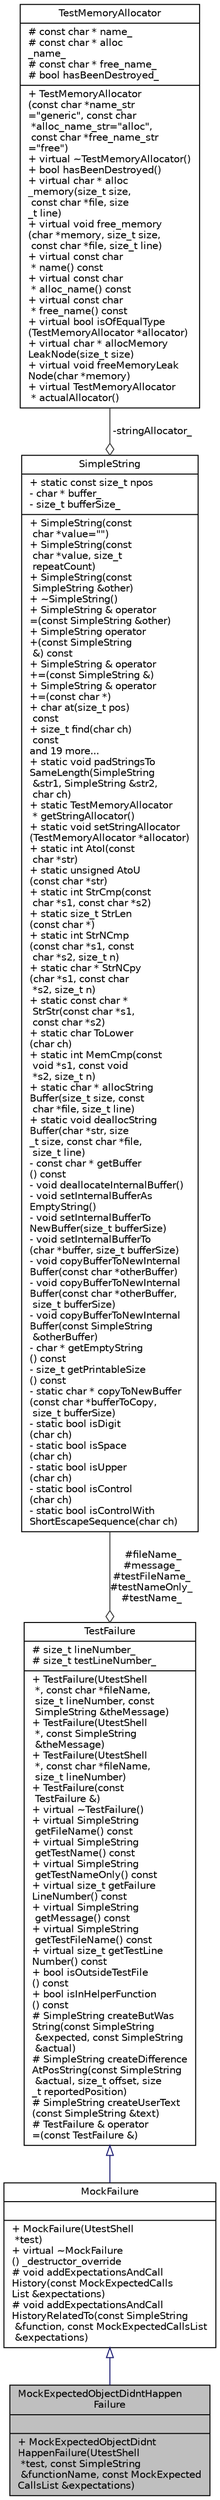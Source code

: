 digraph "MockExpectedObjectDidntHappenFailure"
{
 // LATEX_PDF_SIZE
  edge [fontname="Helvetica",fontsize="10",labelfontname="Helvetica",labelfontsize="10"];
  node [fontname="Helvetica",fontsize="10",shape=record];
  Node1 [label="{MockExpectedObjectDidntHappen\lFailure\n||+  MockExpectedObjectDidnt\lHappenFailure(UtestShell\l *test, const SimpleString\l &functionName, const MockExpected\lCallsList &expectations)\l}",height=0.2,width=0.4,color="black", fillcolor="grey75", style="filled", fontcolor="black",tooltip=" "];
  Node2 -> Node1 [dir="back",color="midnightblue",fontsize="10",style="solid",arrowtail="onormal",fontname="Helvetica"];
  Node2 [label="{MockFailure\n||+  MockFailure(UtestShell\l *test)\l+ virtual ~MockFailure\l() _destructor_override\l# void addExpectationsAndCall\lHistory(const MockExpectedCalls\lList &expectations)\l# void addExpectationsAndCall\lHistoryRelatedTo(const SimpleString\l &function, const MockExpectedCallsList\l &expectations)\l}",height=0.2,width=0.4,color="black", fillcolor="white", style="filled",URL="$classMockFailure.html",tooltip=" "];
  Node3 -> Node2 [dir="back",color="midnightblue",fontsize="10",style="solid",arrowtail="onormal",fontname="Helvetica"];
  Node3 [label="{TestFailure\n|# size_t lineNumber_\l# size_t testLineNumber_\l|+  TestFailure(UtestShell\l *, const char *fileName,\l size_t lineNumber, const\l SimpleString &theMessage)\l+  TestFailure(UtestShell\l *, const SimpleString\l &theMessage)\l+  TestFailure(UtestShell\l *, const char *fileName,\l size_t lineNumber)\l+  TestFailure(const\l TestFailure &)\l+ virtual ~TestFailure()\l+ virtual SimpleString\l getFileName() const\l+ virtual SimpleString\l getTestName() const\l+ virtual SimpleString\l getTestNameOnly() const\l+ virtual size_t getFailure\lLineNumber() const\l+ virtual SimpleString\l getMessage() const\l+ virtual SimpleString\l getTestFileName() const\l+ virtual size_t getTestLine\lNumber() const\l+ bool isOutsideTestFile\l() const\l+ bool isInHelperFunction\l() const\l# SimpleString createButWas\lString(const SimpleString\l &expected, const SimpleString\l &actual)\l# SimpleString createDifference\lAtPosString(const SimpleString\l &actual, size_t offset, size\l_t reportedPosition)\l# SimpleString createUserText\l(const SimpleString &text)\l# TestFailure & operator\l=(const TestFailure &)\l}",height=0.2,width=0.4,color="black", fillcolor="white", style="filled",URL="$classTestFailure.html",tooltip=" "];
  Node4 -> Node3 [color="grey25",fontsize="10",style="solid",label=" #fileName_\n#message_\n#testFileName_\n#testNameOnly_\n#testName_" ,arrowhead="odiamond",fontname="Helvetica"];
  Node4 [label="{SimpleString\n|+ static const size_t npos\l- char * buffer_\l- size_t bufferSize_\l|+  SimpleString(const\l char *value=\"\")\l+  SimpleString(const\l char *value, size_t\l repeatCount)\l+  SimpleString(const\l SimpleString &other)\l+  ~SimpleString()\l+ SimpleString & operator\l=(const SimpleString &other)\l+ SimpleString operator\l+(const SimpleString\l &) const\l+ SimpleString & operator\l+=(const SimpleString &)\l+ SimpleString & operator\l+=(const char *)\l+ char at(size_t pos)\l const\l+ size_t find(char ch)\l const\land 19 more...\l+ static void padStringsTo\lSameLength(SimpleString\l &str1, SimpleString &str2,\l char ch)\l+ static TestMemoryAllocator\l * getStringAllocator()\l+ static void setStringAllocator\l(TestMemoryAllocator *allocator)\l+ static int AtoI(const\l char *str)\l+ static unsigned AtoU\l(const char *str)\l+ static int StrCmp(const\l char *s1, const char *s2)\l+ static size_t StrLen\l(const char *)\l+ static int StrNCmp\l(const char *s1, const\l char *s2, size_t n)\l+ static char * StrNCpy\l(char *s1, const char\l *s2, size_t n)\l+ static const char *\l StrStr(const char *s1,\l const char *s2)\l+ static char ToLower\l(char ch)\l+ static int MemCmp(const\l void *s1, const void\l *s2, size_t n)\l+ static char * allocString\lBuffer(size_t size, const\l char *file, size_t line)\l+ static void deallocString\lBuffer(char *str, size\l_t size, const char *file,\l size_t line)\l- const char * getBuffer\l() const\l- void deallocateInternalBuffer()\l- void setInternalBufferAs\lEmptyString()\l- void setInternalBufferTo\lNewBuffer(size_t bufferSize)\l- void setInternalBufferTo\l(char *buffer, size_t bufferSize)\l- void copyBufferToNewInternal\lBuffer(const char *otherBuffer)\l- void copyBufferToNewInternal\lBuffer(const char *otherBuffer,\l size_t bufferSize)\l- void copyBufferToNewInternal\lBuffer(const SimpleString\l &otherBuffer)\l- char * getEmptyString\l() const\l- size_t getPrintableSize\l() const\l- static char * copyToNewBuffer\l(const char *bufferToCopy,\l size_t bufferSize)\l- static bool isDigit\l(char ch)\l- static bool isSpace\l(char ch)\l- static bool isUpper\l(char ch)\l- static bool isControl\l(char ch)\l- static bool isControlWith\lShortEscapeSequence(char ch)\l}",height=0.2,width=0.4,color="black", fillcolor="white", style="filled",URL="$classSimpleString.html",tooltip=" "];
  Node5 -> Node4 [color="grey25",fontsize="10",style="solid",label=" -stringAllocator_" ,arrowhead="odiamond",fontname="Helvetica"];
  Node5 [label="{TestMemoryAllocator\n|# const char * name_\l# const char * alloc\l_name_\l# const char * free_name_\l# bool hasBeenDestroyed_\l|+  TestMemoryAllocator\l(const char *name_str\l=\"generic\", const char\l *alloc_name_str=\"alloc\",\l const char *free_name_str\l=\"free\")\l+ virtual ~TestMemoryAllocator()\l+ bool hasBeenDestroyed()\l+ virtual char * alloc\l_memory(size_t size,\l const char *file, size\l_t line)\l+ virtual void free_memory\l(char *memory, size_t size,\l const char *file, size_t line)\l+ virtual const char\l * name() const\l+ virtual const char\l * alloc_name() const\l+ virtual const char\l * free_name() const\l+ virtual bool isOfEqualType\l(TestMemoryAllocator *allocator)\l+ virtual char * allocMemory\lLeakNode(size_t size)\l+ virtual void freeMemoryLeak\lNode(char *memory)\l+ virtual TestMemoryAllocator\l * actualAllocator()\l}",height=0.2,width=0.4,color="black", fillcolor="white", style="filled",URL="$classTestMemoryAllocator.html",tooltip=" "];
}
